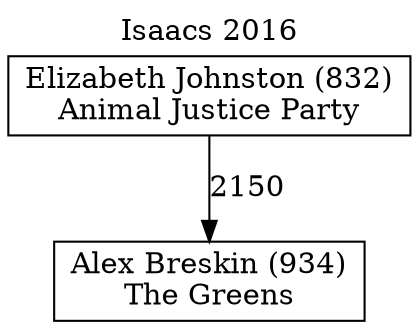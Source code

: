 // House preference flow
digraph "Alex Breskin (934)_Isaacs_2016" {
	graph [label="Isaacs 2016" labelloc=t mclimit=10]
	node [shape=box]
	"Elizabeth Johnston (832)" [label="Elizabeth Johnston (832)
Animal Justice Party"]
	"Alex Breskin (934)" [label="Alex Breskin (934)
The Greens"]
	"Elizabeth Johnston (832)" -> "Alex Breskin (934)" [label=2150]
}
